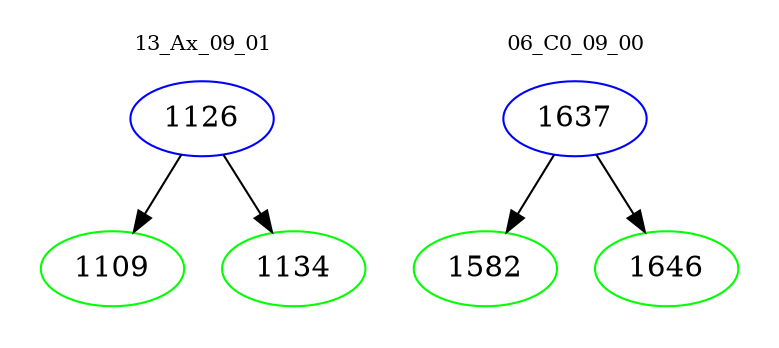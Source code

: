 digraph{
subgraph cluster_0 {
color = white
label = "13_Ax_09_01";
fontsize=10;
T0_1126 [label="1126", color="blue"]
T0_1126 -> T0_1109 [color="black"]
T0_1109 [label="1109", color="green"]
T0_1126 -> T0_1134 [color="black"]
T0_1134 [label="1134", color="green"]
}
subgraph cluster_1 {
color = white
label = "06_C0_09_00";
fontsize=10;
T1_1637 [label="1637", color="blue"]
T1_1637 -> T1_1582 [color="black"]
T1_1582 [label="1582", color="green"]
T1_1637 -> T1_1646 [color="black"]
T1_1646 [label="1646", color="green"]
}
}
